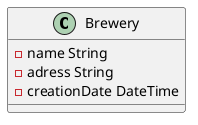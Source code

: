 @startuml Class Brewery
class Brewery {
    - name String
    - adress String
    - creationDate DateTime
}
@enduml